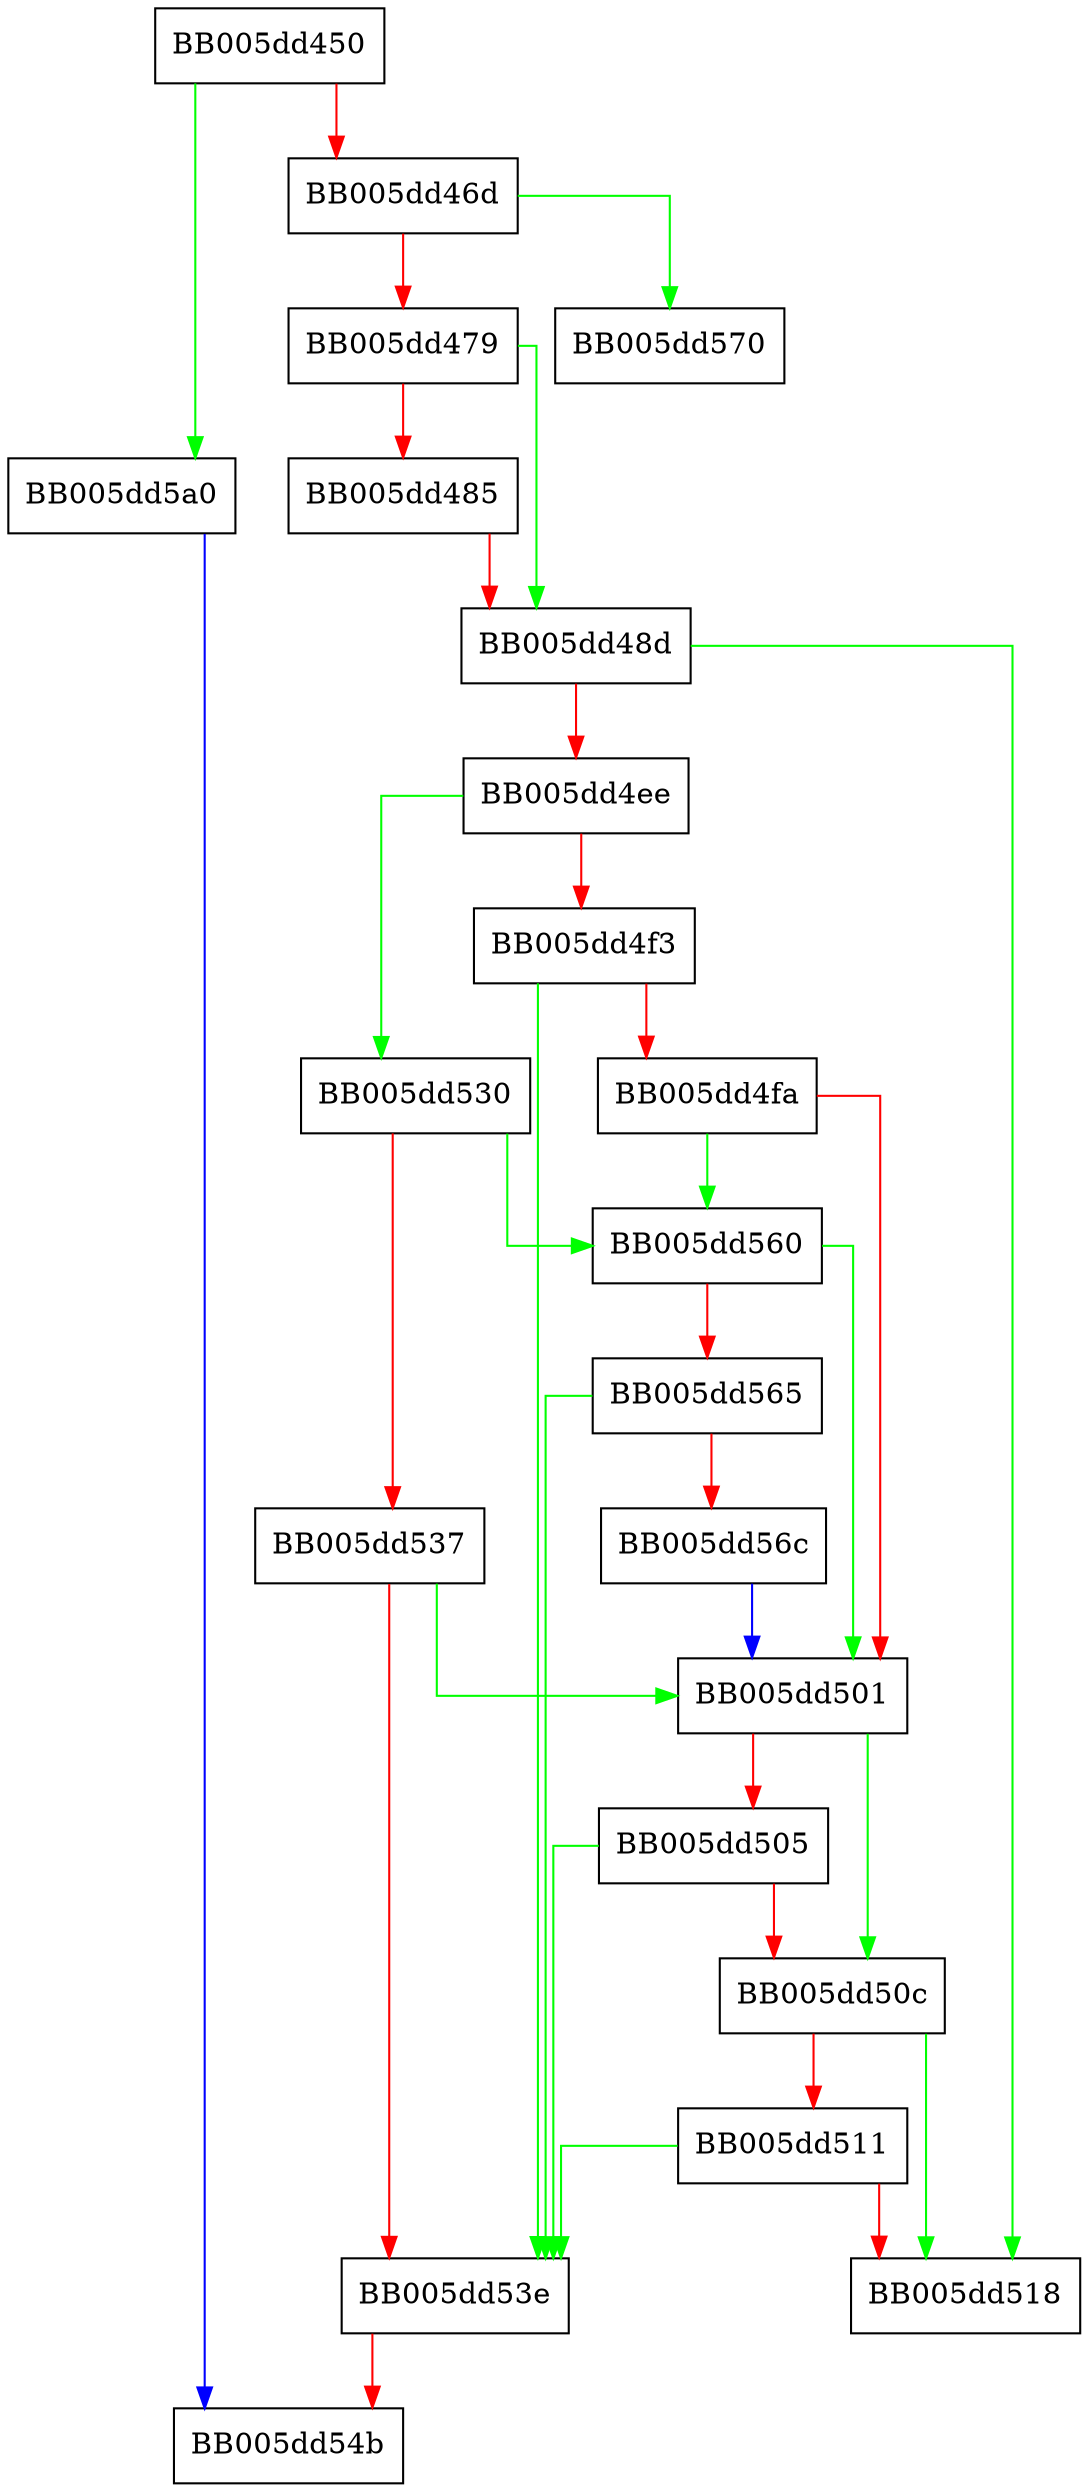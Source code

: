 digraph EVP_PKEY_CTX_set_hkdf_md {
  node [shape="box"];
  graph [splines=ortho];
  BB005dd450 -> BB005dd5a0 [color="green"];
  BB005dd450 -> BB005dd46d [color="red"];
  BB005dd46d -> BB005dd570 [color="green"];
  BB005dd46d -> BB005dd479 [color="red"];
  BB005dd479 -> BB005dd48d [color="green"];
  BB005dd479 -> BB005dd485 [color="red"];
  BB005dd485 -> BB005dd48d [color="red"];
  BB005dd48d -> BB005dd518 [color="green"];
  BB005dd48d -> BB005dd4ee [color="red"];
  BB005dd4ee -> BB005dd530 [color="green"];
  BB005dd4ee -> BB005dd4f3 [color="red"];
  BB005dd4f3 -> BB005dd53e [color="green"];
  BB005dd4f3 -> BB005dd4fa [color="red"];
  BB005dd4fa -> BB005dd560 [color="green"];
  BB005dd4fa -> BB005dd501 [color="red"];
  BB005dd501 -> BB005dd50c [color="green"];
  BB005dd501 -> BB005dd505 [color="red"];
  BB005dd505 -> BB005dd53e [color="green"];
  BB005dd505 -> BB005dd50c [color="red"];
  BB005dd50c -> BB005dd518 [color="green"];
  BB005dd50c -> BB005dd511 [color="red"];
  BB005dd511 -> BB005dd53e [color="green"];
  BB005dd511 -> BB005dd518 [color="red"];
  BB005dd530 -> BB005dd560 [color="green"];
  BB005dd530 -> BB005dd537 [color="red"];
  BB005dd537 -> BB005dd501 [color="green"];
  BB005dd537 -> BB005dd53e [color="red"];
  BB005dd53e -> BB005dd54b [color="red"];
  BB005dd560 -> BB005dd501 [color="green"];
  BB005dd560 -> BB005dd565 [color="red"];
  BB005dd565 -> BB005dd53e [color="green"];
  BB005dd565 -> BB005dd56c [color="red"];
  BB005dd56c -> BB005dd501 [color="blue"];
  BB005dd5a0 -> BB005dd54b [color="blue"];
}